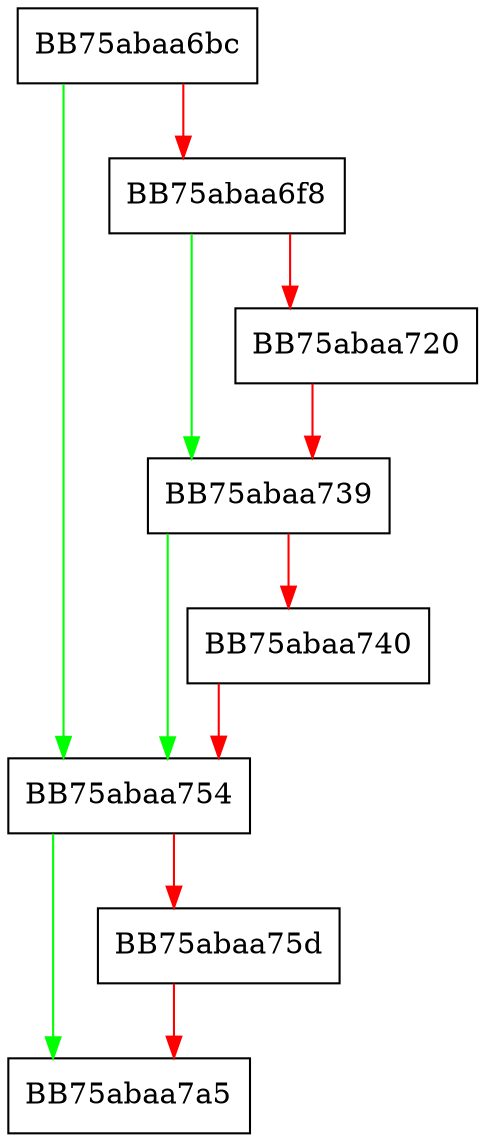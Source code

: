 digraph erase_nolock {
  node [shape="box"];
  graph [splines=ortho];
  BB75abaa6bc -> BB75abaa754 [color="green"];
  BB75abaa6bc -> BB75abaa6f8 [color="red"];
  BB75abaa6f8 -> BB75abaa739 [color="green"];
  BB75abaa6f8 -> BB75abaa720 [color="red"];
  BB75abaa720 -> BB75abaa739 [color="red"];
  BB75abaa739 -> BB75abaa754 [color="green"];
  BB75abaa739 -> BB75abaa740 [color="red"];
  BB75abaa740 -> BB75abaa754 [color="red"];
  BB75abaa754 -> BB75abaa7a5 [color="green"];
  BB75abaa754 -> BB75abaa75d [color="red"];
  BB75abaa75d -> BB75abaa7a5 [color="red"];
}
